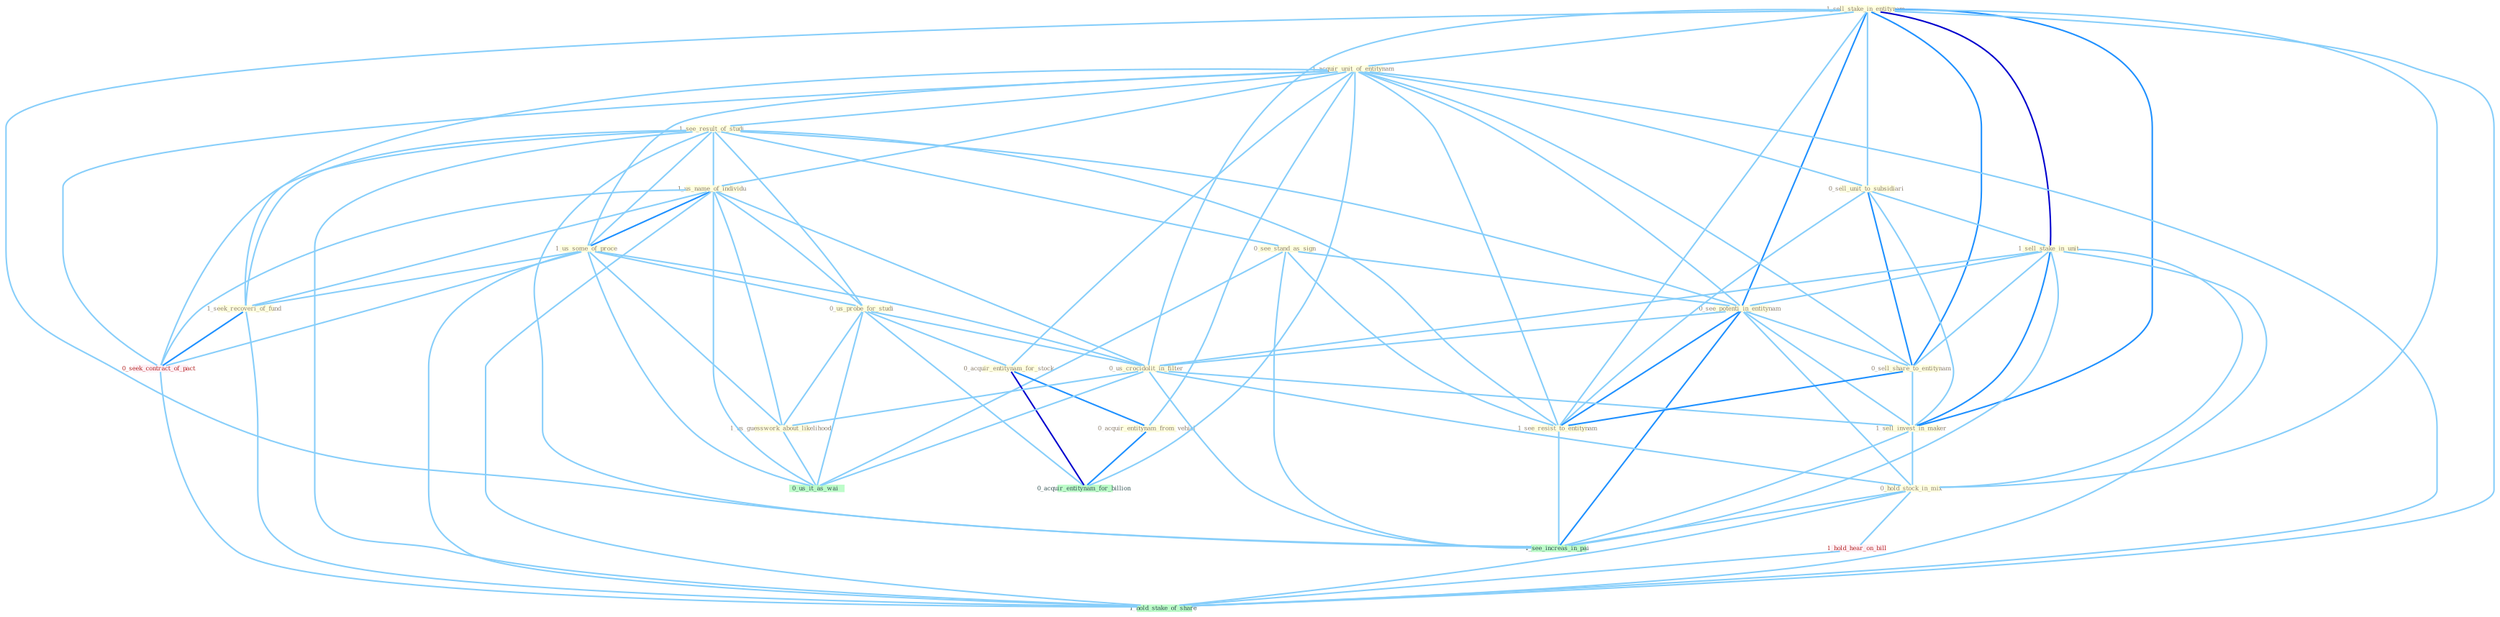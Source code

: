 Graph G{ 
    node
    [shape=polygon,style=filled,width=.5,height=.06,color="#BDFCC9",fixedsize=true,fontsize=4,
    fontcolor="#2f4f4f"];
    {node
    [color="#ffffe0", fontcolor="#8b7d6b"] "1_sell_stake_in_entitynam " "1_acquir_unit_of_entitynam " "0_sell_unit_to_subsidiari " "1_see_result_of_studi " "1_sell_stake_in_unit " "1_us_name_of_individu " "1_us_some_of_proce " "0_see_stand_as_sign " "0_us_probe_for_studi " "1_seek_recoveri_of_fund " "0_see_potenti_in_entitynam " "0_acquir_entitynam_for_stock " "0_us_crocidolit_in_filter " "0_sell_share_to_entitynam " "1_us_guesswork_about_likelihood " "1_sell_invest_in_maker " "0_hold_stock_in_mix " "0_acquir_entitynam_from_vehicl " "1_see_resist_to_entitynam "}
{node [color="#fff0f5", fontcolor="#b22222"] "0_seek_contract_of_pact " "1_hold_hear_on_bill "}
edge [color="#B0E2FF"];

	"1_sell_stake_in_entitynam " -- "1_acquir_unit_of_entitynam " [w="1", color="#87cefa" ];
	"1_sell_stake_in_entitynam " -- "0_sell_unit_to_subsidiari " [w="1", color="#87cefa" ];
	"1_sell_stake_in_entitynam " -- "1_sell_stake_in_unit " [w="3", color="#0000cd" , len=0.6];
	"1_sell_stake_in_entitynam " -- "0_see_potenti_in_entitynam " [w="2", color="#1e90ff" , len=0.8];
	"1_sell_stake_in_entitynam " -- "0_us_crocidolit_in_filter " [w="1", color="#87cefa" ];
	"1_sell_stake_in_entitynam " -- "0_sell_share_to_entitynam " [w="2", color="#1e90ff" , len=0.8];
	"1_sell_stake_in_entitynam " -- "1_sell_invest_in_maker " [w="2", color="#1e90ff" , len=0.8];
	"1_sell_stake_in_entitynam " -- "0_hold_stock_in_mix " [w="1", color="#87cefa" ];
	"1_sell_stake_in_entitynam " -- "1_see_resist_to_entitynam " [w="1", color="#87cefa" ];
	"1_sell_stake_in_entitynam " -- "1_see_increas_in_pai " [w="1", color="#87cefa" ];
	"1_sell_stake_in_entitynam " -- "1_hold_stake_of_share " [w="1", color="#87cefa" ];
	"1_acquir_unit_of_entitynam " -- "0_sell_unit_to_subsidiari " [w="1", color="#87cefa" ];
	"1_acquir_unit_of_entitynam " -- "1_see_result_of_studi " [w="1", color="#87cefa" ];
	"1_acquir_unit_of_entitynam " -- "1_us_name_of_individu " [w="1", color="#87cefa" ];
	"1_acquir_unit_of_entitynam " -- "1_us_some_of_proce " [w="1", color="#87cefa" ];
	"1_acquir_unit_of_entitynam " -- "1_seek_recoveri_of_fund " [w="1", color="#87cefa" ];
	"1_acquir_unit_of_entitynam " -- "0_see_potenti_in_entitynam " [w="1", color="#87cefa" ];
	"1_acquir_unit_of_entitynam " -- "0_acquir_entitynam_for_stock " [w="1", color="#87cefa" ];
	"1_acquir_unit_of_entitynam " -- "0_sell_share_to_entitynam " [w="1", color="#87cefa" ];
	"1_acquir_unit_of_entitynam " -- "0_acquir_entitynam_from_vehicl " [w="1", color="#87cefa" ];
	"1_acquir_unit_of_entitynam " -- "1_see_resist_to_entitynam " [w="1", color="#87cefa" ];
	"1_acquir_unit_of_entitynam " -- "0_seek_contract_of_pact " [w="1", color="#87cefa" ];
	"1_acquir_unit_of_entitynam " -- "0_acquir_entitynam_for_billion " [w="1", color="#87cefa" ];
	"1_acquir_unit_of_entitynam " -- "1_hold_stake_of_share " [w="1", color="#87cefa" ];
	"0_sell_unit_to_subsidiari " -- "1_sell_stake_in_unit " [w="1", color="#87cefa" ];
	"0_sell_unit_to_subsidiari " -- "0_sell_share_to_entitynam " [w="2", color="#1e90ff" , len=0.8];
	"0_sell_unit_to_subsidiari " -- "1_sell_invest_in_maker " [w="1", color="#87cefa" ];
	"0_sell_unit_to_subsidiari " -- "1_see_resist_to_entitynam " [w="1", color="#87cefa" ];
	"1_see_result_of_studi " -- "1_us_name_of_individu " [w="1", color="#87cefa" ];
	"1_see_result_of_studi " -- "1_us_some_of_proce " [w="1", color="#87cefa" ];
	"1_see_result_of_studi " -- "0_see_stand_as_sign " [w="1", color="#87cefa" ];
	"1_see_result_of_studi " -- "0_us_probe_for_studi " [w="1", color="#87cefa" ];
	"1_see_result_of_studi " -- "1_seek_recoveri_of_fund " [w="1", color="#87cefa" ];
	"1_see_result_of_studi " -- "0_see_potenti_in_entitynam " [w="1", color="#87cefa" ];
	"1_see_result_of_studi " -- "1_see_resist_to_entitynam " [w="1", color="#87cefa" ];
	"1_see_result_of_studi " -- "0_seek_contract_of_pact " [w="1", color="#87cefa" ];
	"1_see_result_of_studi " -- "1_see_increas_in_pai " [w="1", color="#87cefa" ];
	"1_see_result_of_studi " -- "1_hold_stake_of_share " [w="1", color="#87cefa" ];
	"1_sell_stake_in_unit " -- "0_see_potenti_in_entitynam " [w="1", color="#87cefa" ];
	"1_sell_stake_in_unit " -- "0_us_crocidolit_in_filter " [w="1", color="#87cefa" ];
	"1_sell_stake_in_unit " -- "0_sell_share_to_entitynam " [w="1", color="#87cefa" ];
	"1_sell_stake_in_unit " -- "1_sell_invest_in_maker " [w="2", color="#1e90ff" , len=0.8];
	"1_sell_stake_in_unit " -- "0_hold_stock_in_mix " [w="1", color="#87cefa" ];
	"1_sell_stake_in_unit " -- "1_see_increas_in_pai " [w="1", color="#87cefa" ];
	"1_sell_stake_in_unit " -- "1_hold_stake_of_share " [w="1", color="#87cefa" ];
	"1_us_name_of_individu " -- "1_us_some_of_proce " [w="2", color="#1e90ff" , len=0.8];
	"1_us_name_of_individu " -- "0_us_probe_for_studi " [w="1", color="#87cefa" ];
	"1_us_name_of_individu " -- "1_seek_recoveri_of_fund " [w="1", color="#87cefa" ];
	"1_us_name_of_individu " -- "0_us_crocidolit_in_filter " [w="1", color="#87cefa" ];
	"1_us_name_of_individu " -- "1_us_guesswork_about_likelihood " [w="1", color="#87cefa" ];
	"1_us_name_of_individu " -- "0_seek_contract_of_pact " [w="1", color="#87cefa" ];
	"1_us_name_of_individu " -- "0_us_it_as_wai " [w="1", color="#87cefa" ];
	"1_us_name_of_individu " -- "1_hold_stake_of_share " [w="1", color="#87cefa" ];
	"1_us_some_of_proce " -- "0_us_probe_for_studi " [w="1", color="#87cefa" ];
	"1_us_some_of_proce " -- "1_seek_recoveri_of_fund " [w="1", color="#87cefa" ];
	"1_us_some_of_proce " -- "0_us_crocidolit_in_filter " [w="1", color="#87cefa" ];
	"1_us_some_of_proce " -- "1_us_guesswork_about_likelihood " [w="1", color="#87cefa" ];
	"1_us_some_of_proce " -- "0_seek_contract_of_pact " [w="1", color="#87cefa" ];
	"1_us_some_of_proce " -- "0_us_it_as_wai " [w="1", color="#87cefa" ];
	"1_us_some_of_proce " -- "1_hold_stake_of_share " [w="1", color="#87cefa" ];
	"0_see_stand_as_sign " -- "0_see_potenti_in_entitynam " [w="1", color="#87cefa" ];
	"0_see_stand_as_sign " -- "1_see_resist_to_entitynam " [w="1", color="#87cefa" ];
	"0_see_stand_as_sign " -- "0_us_it_as_wai " [w="1", color="#87cefa" ];
	"0_see_stand_as_sign " -- "1_see_increas_in_pai " [w="1", color="#87cefa" ];
	"0_us_probe_for_studi " -- "0_acquir_entitynam_for_stock " [w="1", color="#87cefa" ];
	"0_us_probe_for_studi " -- "0_us_crocidolit_in_filter " [w="1", color="#87cefa" ];
	"0_us_probe_for_studi " -- "1_us_guesswork_about_likelihood " [w="1", color="#87cefa" ];
	"0_us_probe_for_studi " -- "0_us_it_as_wai " [w="1", color="#87cefa" ];
	"0_us_probe_for_studi " -- "0_acquir_entitynam_for_billion " [w="1", color="#87cefa" ];
	"1_seek_recoveri_of_fund " -- "0_seek_contract_of_pact " [w="2", color="#1e90ff" , len=0.8];
	"1_seek_recoveri_of_fund " -- "1_hold_stake_of_share " [w="1", color="#87cefa" ];
	"0_see_potenti_in_entitynam " -- "0_us_crocidolit_in_filter " [w="1", color="#87cefa" ];
	"0_see_potenti_in_entitynam " -- "0_sell_share_to_entitynam " [w="1", color="#87cefa" ];
	"0_see_potenti_in_entitynam " -- "1_sell_invest_in_maker " [w="1", color="#87cefa" ];
	"0_see_potenti_in_entitynam " -- "0_hold_stock_in_mix " [w="1", color="#87cefa" ];
	"0_see_potenti_in_entitynam " -- "1_see_resist_to_entitynam " [w="2", color="#1e90ff" , len=0.8];
	"0_see_potenti_in_entitynam " -- "1_see_increas_in_pai " [w="2", color="#1e90ff" , len=0.8];
	"0_acquir_entitynam_for_stock " -- "0_acquir_entitynam_from_vehicl " [w="2", color="#1e90ff" , len=0.8];
	"0_acquir_entitynam_for_stock " -- "0_acquir_entitynam_for_billion " [w="3", color="#0000cd" , len=0.6];
	"0_us_crocidolit_in_filter " -- "1_us_guesswork_about_likelihood " [w="1", color="#87cefa" ];
	"0_us_crocidolit_in_filter " -- "1_sell_invest_in_maker " [w="1", color="#87cefa" ];
	"0_us_crocidolit_in_filter " -- "0_hold_stock_in_mix " [w="1", color="#87cefa" ];
	"0_us_crocidolit_in_filter " -- "0_us_it_as_wai " [w="1", color="#87cefa" ];
	"0_us_crocidolit_in_filter " -- "1_see_increas_in_pai " [w="1", color="#87cefa" ];
	"0_sell_share_to_entitynam " -- "1_sell_invest_in_maker " [w="1", color="#87cefa" ];
	"0_sell_share_to_entitynam " -- "1_see_resist_to_entitynam " [w="2", color="#1e90ff" , len=0.8];
	"1_us_guesswork_about_likelihood " -- "0_us_it_as_wai " [w="1", color="#87cefa" ];
	"1_sell_invest_in_maker " -- "0_hold_stock_in_mix " [w="1", color="#87cefa" ];
	"1_sell_invest_in_maker " -- "1_see_increas_in_pai " [w="1", color="#87cefa" ];
	"0_hold_stock_in_mix " -- "1_see_increas_in_pai " [w="1", color="#87cefa" ];
	"0_hold_stock_in_mix " -- "1_hold_hear_on_bill " [w="1", color="#87cefa" ];
	"0_hold_stock_in_mix " -- "1_hold_stake_of_share " [w="1", color="#87cefa" ];
	"0_acquir_entitynam_from_vehicl " -- "0_acquir_entitynam_for_billion " [w="2", color="#1e90ff" , len=0.8];
	"1_see_resist_to_entitynam " -- "1_see_increas_in_pai " [w="1", color="#87cefa" ];
	"0_seek_contract_of_pact " -- "1_hold_stake_of_share " [w="1", color="#87cefa" ];
	"1_hold_hear_on_bill " -- "1_hold_stake_of_share " [w="1", color="#87cefa" ];
}